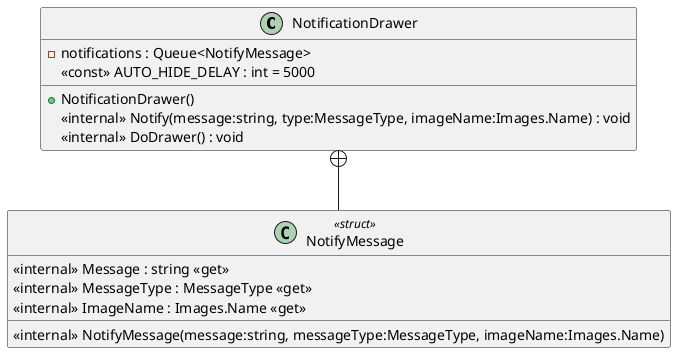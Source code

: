 @startuml
class NotificationDrawer {
    + NotificationDrawer()
    <<internal>> Notify(message:string, type:MessageType, imageName:Images.Name) : void
    <<internal>> DoDrawer() : void
    - notifications : Queue<NotifyMessage>
    <<const>> AUTO_HIDE_DELAY : int = 5000
}
class NotifyMessage <<struct>> {
    <<internal>> Message : string <<get>>
    <<internal>> MessageType : MessageType <<get>>
    <<internal>> ImageName : Images.Name <<get>>
    <<internal>> NotifyMessage(message:string, messageType:MessageType, imageName:Images.Name)
}
NotificationDrawer +-- NotifyMessage
@enduml
